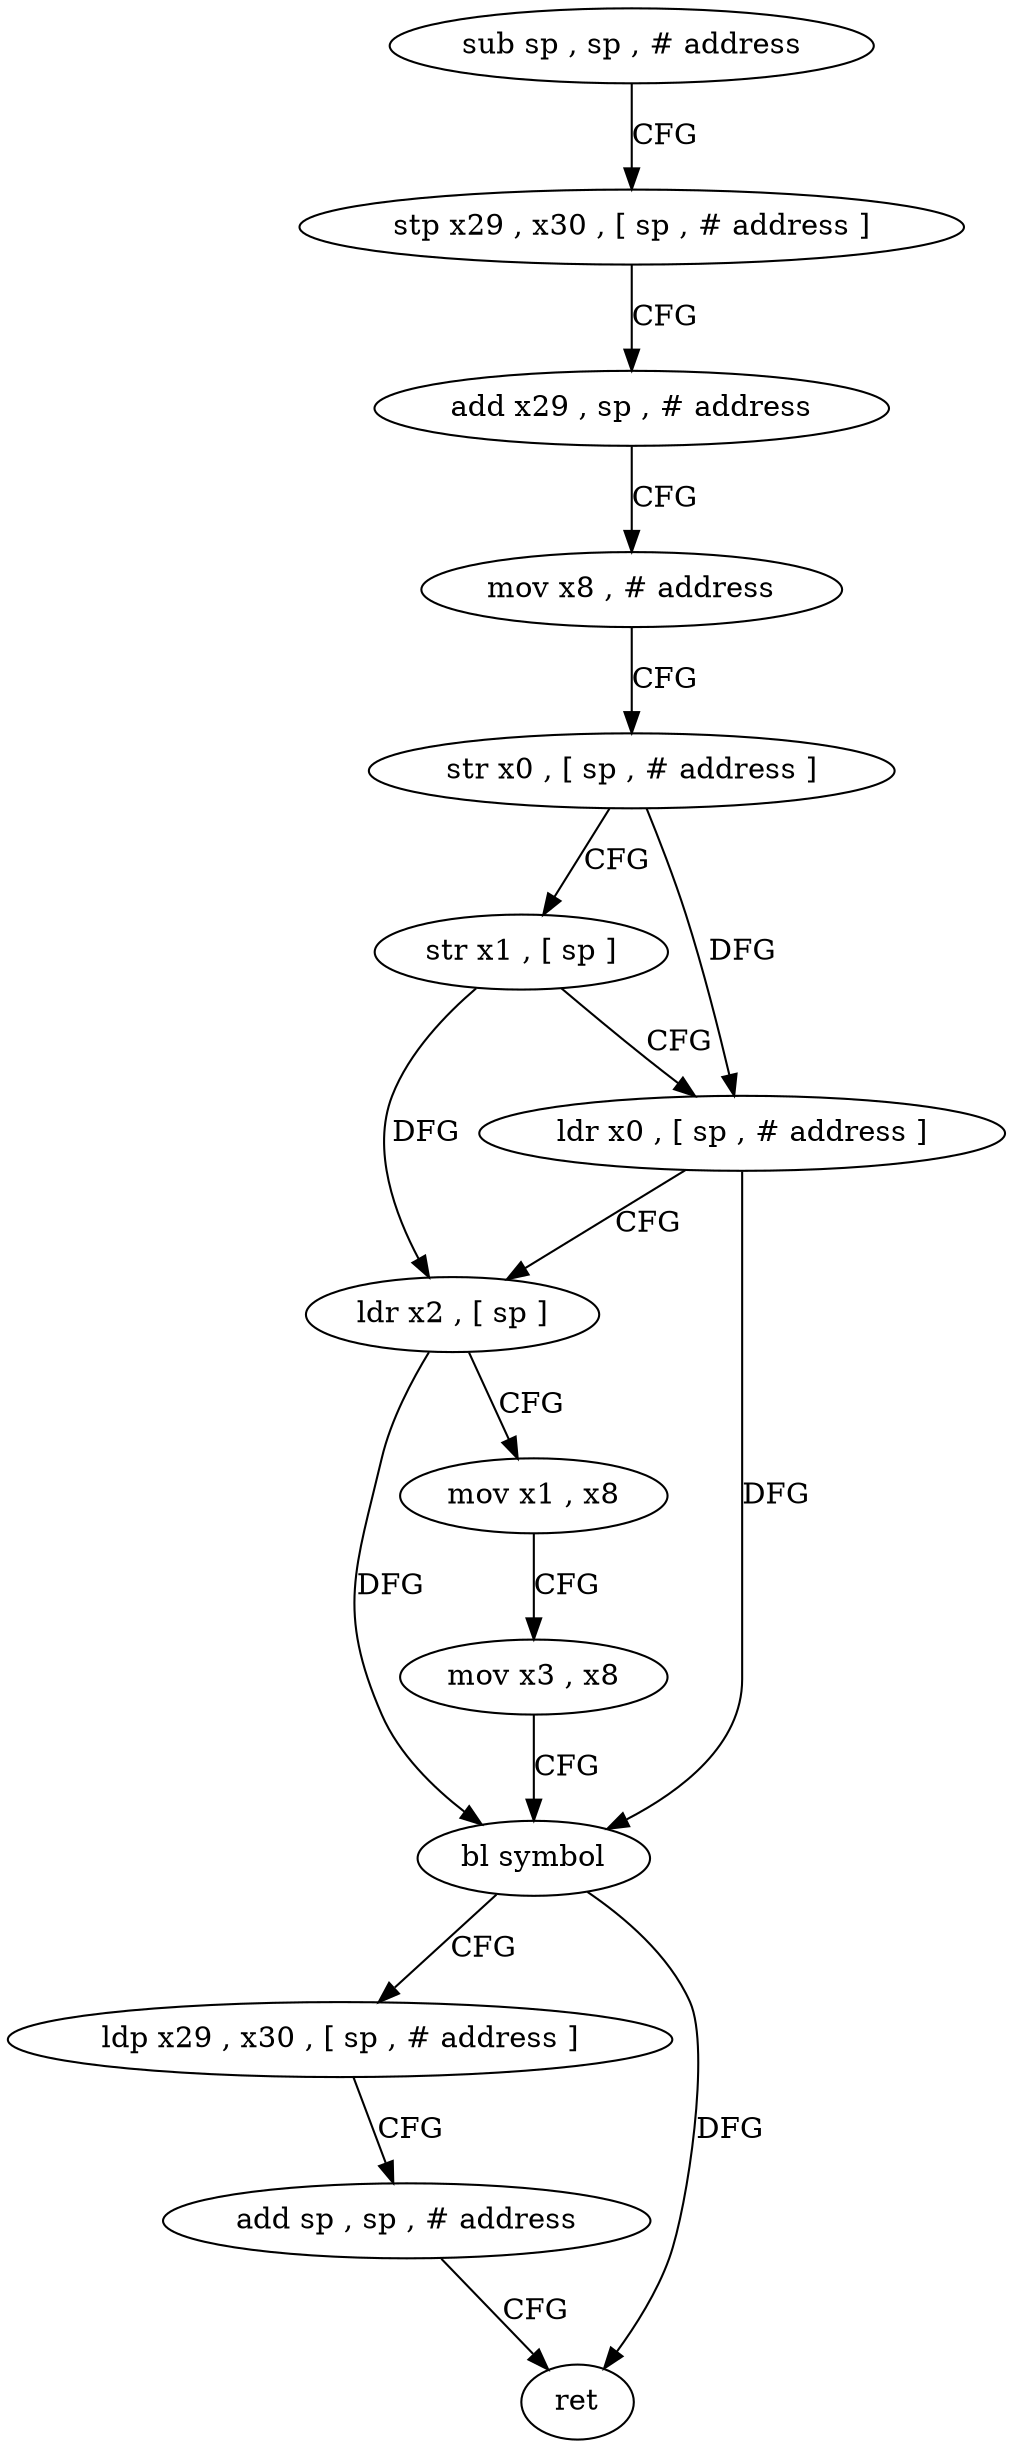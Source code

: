 digraph "func" {
"4263212" [label = "sub sp , sp , # address" ]
"4263216" [label = "stp x29 , x30 , [ sp , # address ]" ]
"4263220" [label = "add x29 , sp , # address" ]
"4263224" [label = "mov x8 , # address" ]
"4263228" [label = "str x0 , [ sp , # address ]" ]
"4263232" [label = "str x1 , [ sp ]" ]
"4263236" [label = "ldr x0 , [ sp , # address ]" ]
"4263240" [label = "ldr x2 , [ sp ]" ]
"4263244" [label = "mov x1 , x8" ]
"4263248" [label = "mov x3 , x8" ]
"4263252" [label = "bl symbol" ]
"4263256" [label = "ldp x29 , x30 , [ sp , # address ]" ]
"4263260" [label = "add sp , sp , # address" ]
"4263264" [label = "ret" ]
"4263212" -> "4263216" [ label = "CFG" ]
"4263216" -> "4263220" [ label = "CFG" ]
"4263220" -> "4263224" [ label = "CFG" ]
"4263224" -> "4263228" [ label = "CFG" ]
"4263228" -> "4263232" [ label = "CFG" ]
"4263228" -> "4263236" [ label = "DFG" ]
"4263232" -> "4263236" [ label = "CFG" ]
"4263232" -> "4263240" [ label = "DFG" ]
"4263236" -> "4263240" [ label = "CFG" ]
"4263236" -> "4263252" [ label = "DFG" ]
"4263240" -> "4263244" [ label = "CFG" ]
"4263240" -> "4263252" [ label = "DFG" ]
"4263244" -> "4263248" [ label = "CFG" ]
"4263248" -> "4263252" [ label = "CFG" ]
"4263252" -> "4263256" [ label = "CFG" ]
"4263252" -> "4263264" [ label = "DFG" ]
"4263256" -> "4263260" [ label = "CFG" ]
"4263260" -> "4263264" [ label = "CFG" ]
}
